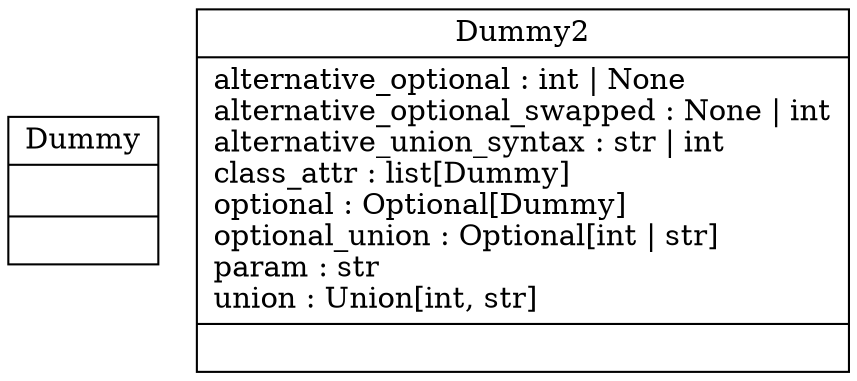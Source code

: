 digraph "classes" {
rankdir=BT
charset="utf-8"
"attributes_annotation.Dummy" [color="black", fontcolor="black", label=<{Dummy|<br ALIGN="LEFT"/>|}>, shape="record", style="solid"];
"attributes_annotation.Dummy2" [color="black", fontcolor="black", label=<{Dummy2|alternative_optional : int \| None<br ALIGN="LEFT"/>alternative_optional_swapped : None \| int<br ALIGN="LEFT"/>alternative_union_syntax : str \| int<br ALIGN="LEFT"/>class_attr : list[Dummy]<br ALIGN="LEFT"/>optional : Optional[Dummy]<br ALIGN="LEFT"/>optional_union : Optional[int \| str]<br ALIGN="LEFT"/>param : str<br ALIGN="LEFT"/>union : Union[int, str]<br ALIGN="LEFT"/>|}>, shape="record", style="solid"];
}
